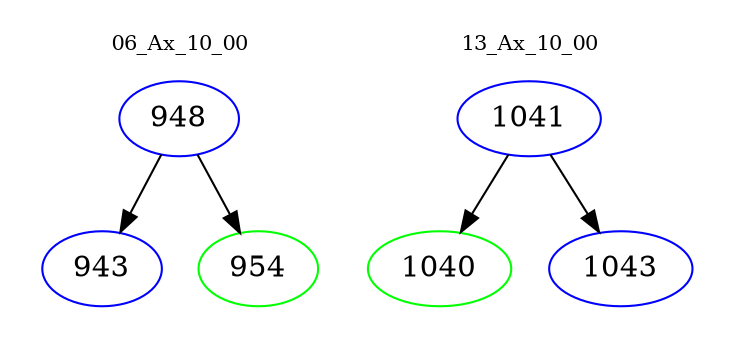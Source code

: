 digraph{
subgraph cluster_0 {
color = white
label = "06_Ax_10_00";
fontsize=10;
T0_948 [label="948", color="blue"]
T0_948 -> T0_943 [color="black"]
T0_943 [label="943", color="blue"]
T0_948 -> T0_954 [color="black"]
T0_954 [label="954", color="green"]
}
subgraph cluster_1 {
color = white
label = "13_Ax_10_00";
fontsize=10;
T1_1041 [label="1041", color="blue"]
T1_1041 -> T1_1040 [color="black"]
T1_1040 [label="1040", color="green"]
T1_1041 -> T1_1043 [color="black"]
T1_1043 [label="1043", color="blue"]
}
}
